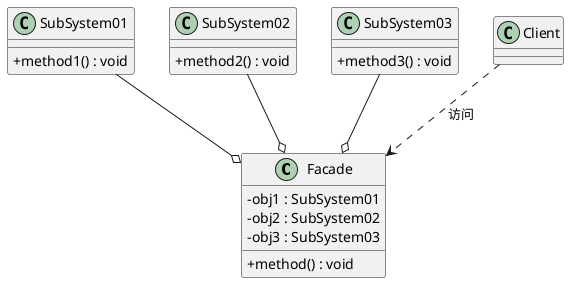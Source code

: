 @startuml
skinparam classAttributeIconSize 0

'外观角色
Class Facade{
- obj1 : SubSystem01
- obj2 : SubSystem02
- obj3 : SubSystem03
+ method() : void
}

Class SubSystem01{
+ method1() : void
}
SubSystem01 --o Facade
Class SubSystem02{
+ method2() : void
}
SubSystem02 --o Facade
Class SubSystem03{
+ method3() : void
}


SubSystem03 --o Facade

Class Client
Client ..> Facade : 访问
@enduml